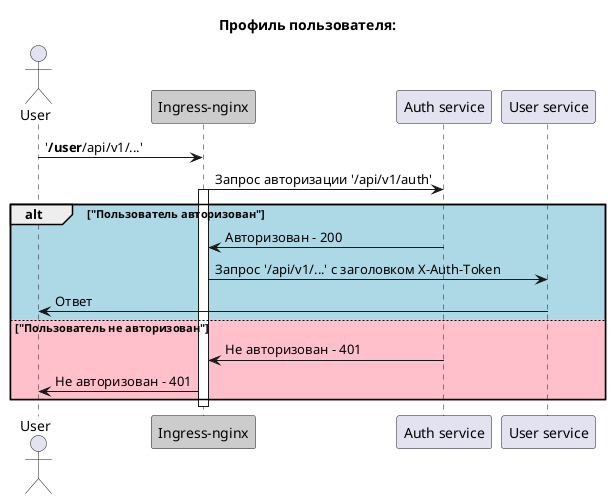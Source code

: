 @startuml
'https://plantuml.com/sequence-diagram

actor User
participant "Ingress-nginx" #CCCCCC
participant "Auth service"
participant "User service"

title Профиль пользователя:

User -> "Ingress-nginx" : '<b>/user</b>/api/v1/...'

"Ingress-nginx" -> "Auth service" : Запрос авторизации '/api/v1/auth'
activate "Ingress-nginx"

alt #LightBlue "Пользователь авторизован"

"Auth service" -> "Ingress-nginx" : Авторизован - 200
"Ingress-nginx" -> "User service" : Запрос '/api/v1/...' с заголовком X-Auth-Token
"User service" -> "User" : Ответ

else #Pink "Пользователь не авторизован"

"Auth service" -> "Ingress-nginx" : Не авторизован - 401
"Ingress-nginx" -> User : Не авторизован - 401

end

deactivate "Ingress-nginx"

@enduml